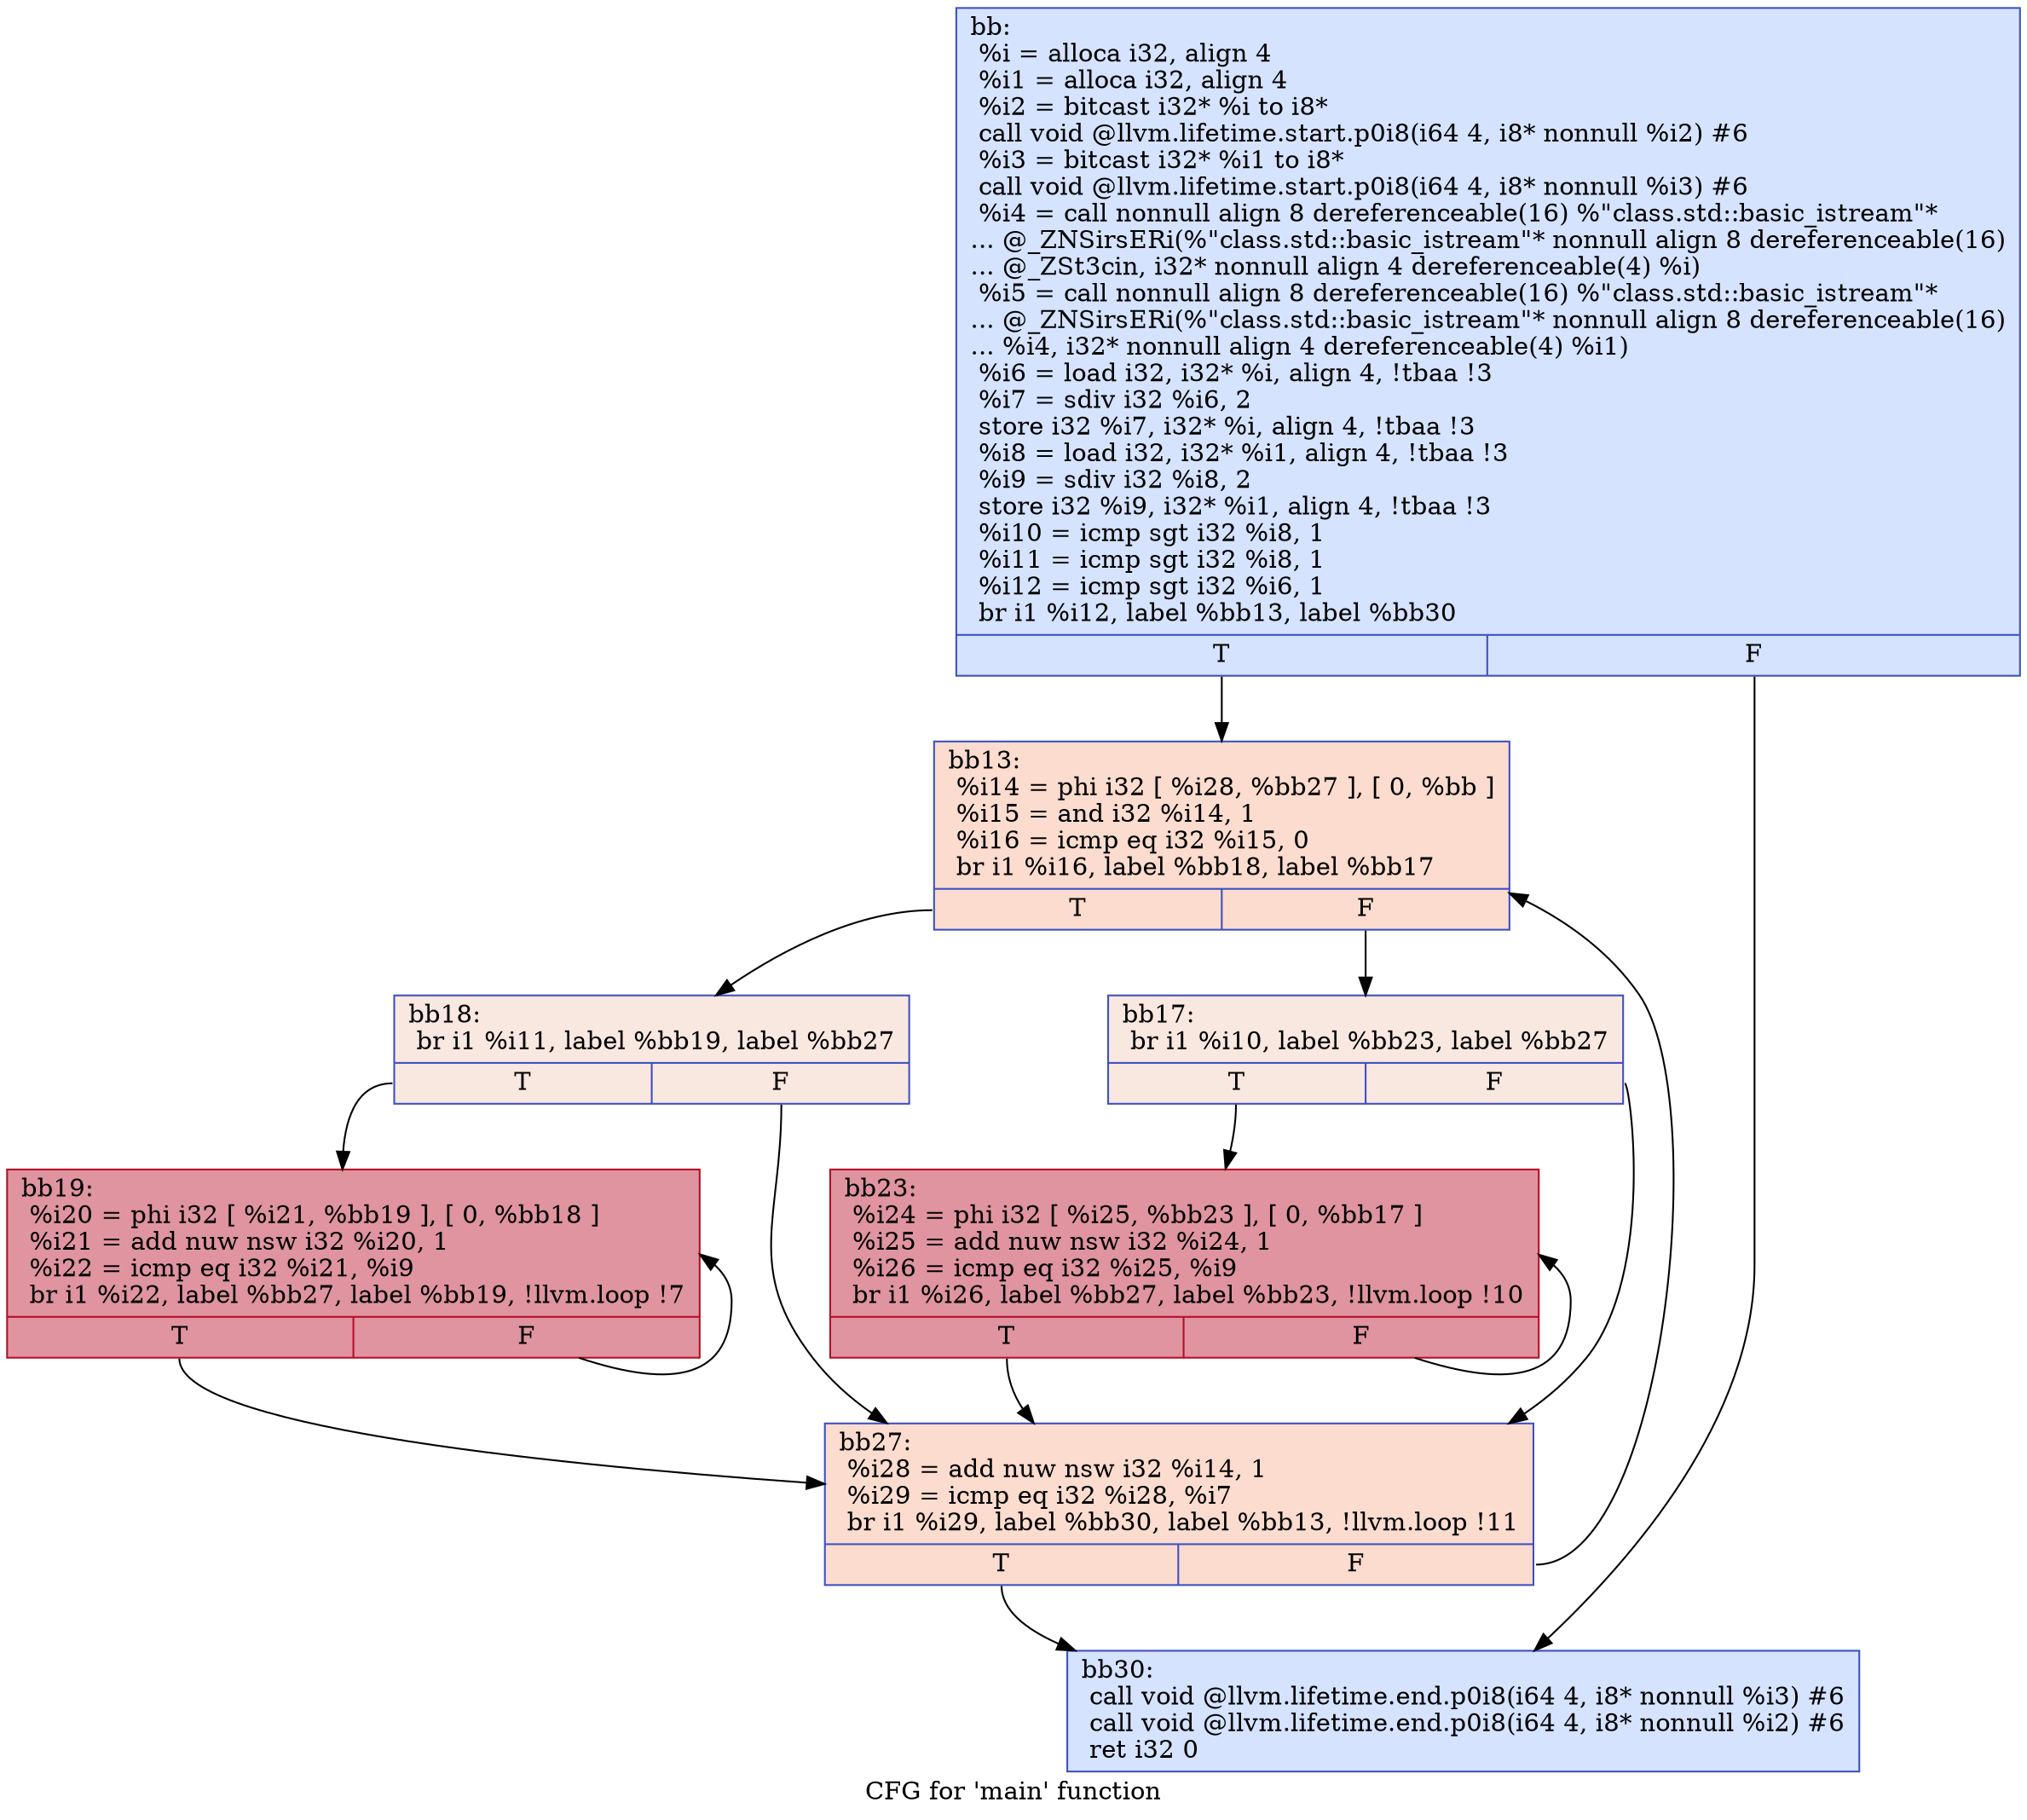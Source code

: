 digraph "CFG for 'main' function" {
	label="CFG for 'main' function";

	Node0x6bf6000 [shape=record,color="#3d50c3ff", style=filled, fillcolor="#a1c0ff70",label="{bb:\l  %i = alloca i32, align 4\l  %i1 = alloca i32, align 4\l  %i2 = bitcast i32* %i to i8*\l  call void @llvm.lifetime.start.p0i8(i64 4, i8* nonnull %i2) #6\l  %i3 = bitcast i32* %i1 to i8*\l  call void @llvm.lifetime.start.p0i8(i64 4, i8* nonnull %i3) #6\l  %i4 = call nonnull align 8 dereferenceable(16) %\"class.std::basic_istream\"*\l... @_ZNSirsERi(%\"class.std::basic_istream\"* nonnull align 8 dereferenceable(16)\l... @_ZSt3cin, i32* nonnull align 4 dereferenceable(4) %i)\l  %i5 = call nonnull align 8 dereferenceable(16) %\"class.std::basic_istream\"*\l... @_ZNSirsERi(%\"class.std::basic_istream\"* nonnull align 8 dereferenceable(16)\l... %i4, i32* nonnull align 4 dereferenceable(4) %i1)\l  %i6 = load i32, i32* %i, align 4, !tbaa !3\l  %i7 = sdiv i32 %i6, 2\l  store i32 %i7, i32* %i, align 4, !tbaa !3\l  %i8 = load i32, i32* %i1, align 4, !tbaa !3\l  %i9 = sdiv i32 %i8, 2\l  store i32 %i9, i32* %i1, align 4, !tbaa !3\l  %i10 = icmp sgt i32 %i8, 1\l  %i11 = icmp sgt i32 %i8, 1\l  %i12 = icmp sgt i32 %i6, 1\l  br i1 %i12, label %bb13, label %bb30\l|{<s0>T|<s1>F}}"];
	Node0x6bf6000:s0 -> Node0x6bf8380;
	Node0x6bf6000:s1 -> Node0x6bf8450;
	Node0x6bf8380 [shape=record,color="#3d50c3ff", style=filled, fillcolor="#f7af9170",label="{bb13:                                             \l  %i14 = phi i32 [ %i28, %bb27 ], [ 0, %bb ]\l  %i15 = and i32 %i14, 1\l  %i16 = icmp eq i32 %i15, 0\l  br i1 %i16, label %bb18, label %bb17\l|{<s0>T|<s1>F}}"];
	Node0x6bf8380:s0 -> Node0x6bf8950;
	Node0x6bf8380:s1 -> Node0x6bf8a20;
	Node0x6bf8a20 [shape=record,color="#3d50c3ff", style=filled, fillcolor="#f1ccb870",label="{bb17:                                             \l  br i1 %i10, label %bb23, label %bb27\l|{<s0>T|<s1>F}}"];
	Node0x6bf8a20:s0 -> Node0x6bf8ba0;
	Node0x6bf8a20:s1 -> Node0x6bf8620;
	Node0x6bf8950 [shape=record,color="#3d50c3ff", style=filled, fillcolor="#f1ccb870",label="{bb18:                                             \l  br i1 %i11, label %bb19, label %bb27\l|{<s0>T|<s1>F}}"];
	Node0x6bf8950:s0 -> Node0x6bf8cc0;
	Node0x6bf8950:s1 -> Node0x6bf8620;
	Node0x6bf8cc0 [shape=record,color="#b70d28ff", style=filled, fillcolor="#b70d2870",label="{bb19:                                             \l  %i20 = phi i32 [ %i21, %bb19 ], [ 0, %bb18 ]\l  %i21 = add nuw nsw i32 %i20, 1\l  %i22 = icmp eq i32 %i21, %i9\l  br i1 %i22, label %bb27, label %bb19, !llvm.loop !7\l|{<s0>T|<s1>F}}"];
	Node0x6bf8cc0:s0 -> Node0x6bf8620;
	Node0x6bf8cc0:s1 -> Node0x6bf8cc0;
	Node0x6bf8ba0 [shape=record,color="#b70d28ff", style=filled, fillcolor="#b70d2870",label="{bb23:                                             \l  %i24 = phi i32 [ %i25, %bb23 ], [ 0, %bb17 ]\l  %i25 = add nuw nsw i32 %i24, 1\l  %i26 = icmp eq i32 %i25, %i9\l  br i1 %i26, label %bb27, label %bb23, !llvm.loop !10\l|{<s0>T|<s1>F}}"];
	Node0x6bf8ba0:s0 -> Node0x6bf8620;
	Node0x6bf8ba0:s1 -> Node0x6bf8ba0;
	Node0x6bf8620 [shape=record,color="#3d50c3ff", style=filled, fillcolor="#f7af9170",label="{bb27:                                             \l  %i28 = add nuw nsw i32 %i14, 1\l  %i29 = icmp eq i32 %i28, %i7\l  br i1 %i29, label %bb30, label %bb13, !llvm.loop !11\l|{<s0>T|<s1>F}}"];
	Node0x6bf8620:s0 -> Node0x6bf8450;
	Node0x6bf8620:s1 -> Node0x6bf8380;
	Node0x6bf8450 [shape=record,color="#3d50c3ff", style=filled, fillcolor="#a1c0ff70",label="{bb30:                                             \l  call void @llvm.lifetime.end.p0i8(i64 4, i8* nonnull %i3) #6\l  call void @llvm.lifetime.end.p0i8(i64 4, i8* nonnull %i2) #6\l  ret i32 0\l}"];
}
